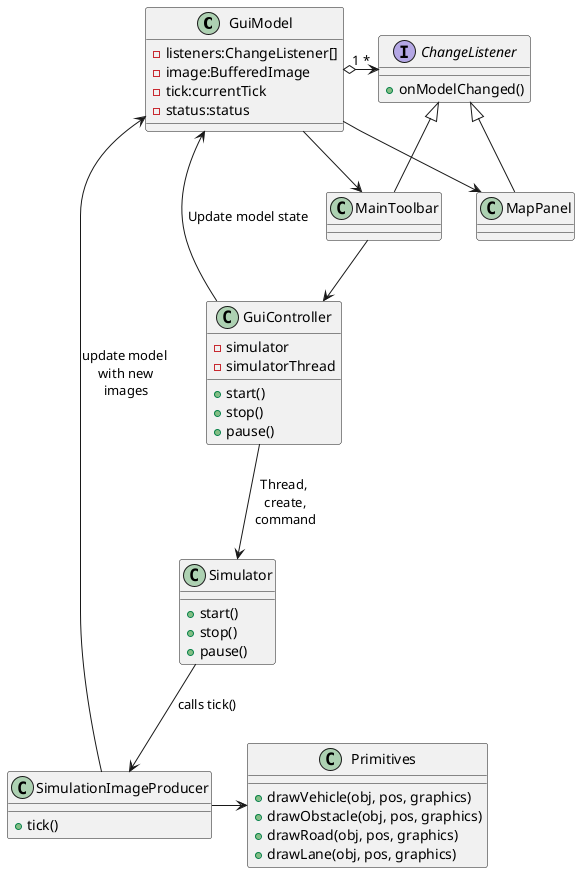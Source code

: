 @startuml

class GuiModel {
  -listeners:ChangeListener[]
  -image:BufferedImage
  -tick:currentTick
  -status:status
}

interface ChangeListener {
 +onModelChanged()
}

GuiModel "1" o-> "*" ChangeListener

class GuiController {
 -simulator
 -simulatorThread
 +start()
 +stop()
 +pause()
}

class SimulationImageProducer {
+tick()
}

class Primitives {
+drawVehicle(obj, pos, graphics)
+drawObstacle(obj, pos, graphics)
+drawRoad(obj, pos, graphics)
+drawLane(obj, pos, graphics)
}

Simulator --> SimulationImageProducer: calls tick()


GuiModel <-- SimulationImageProducer:update model \nwith new\nimages
SimulationImageProducer -> Primitives


class Simulator {
+start()
+stop()
+pause()
}

GuiController --> Simulator: Thread, \ncreate,\ncommand

GuiController -> GuiModel: Update model state

class MainToolbar {
}

class MapPanel {
}

ChangeListener <|-- MainToolbar
ChangeListener <|-- MapPanel

MainToolbar <-- GuiModel
MapPanel <-- GuiModel

MainToolbar --> GuiController
@enduml